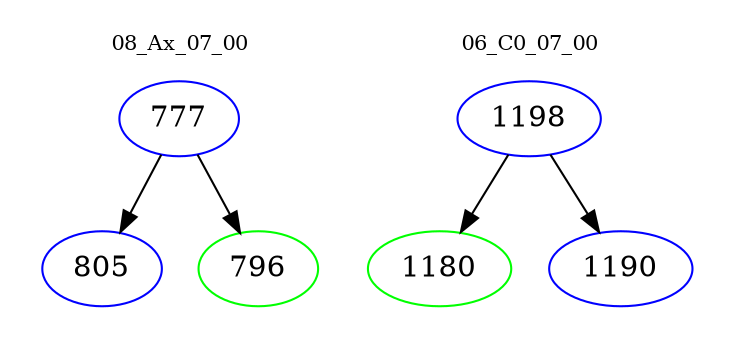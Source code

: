 digraph{
subgraph cluster_0 {
color = white
label = "08_Ax_07_00";
fontsize=10;
T0_777 [label="777", color="blue"]
T0_777 -> T0_805 [color="black"]
T0_805 [label="805", color="blue"]
T0_777 -> T0_796 [color="black"]
T0_796 [label="796", color="green"]
}
subgraph cluster_1 {
color = white
label = "06_C0_07_00";
fontsize=10;
T1_1198 [label="1198", color="blue"]
T1_1198 -> T1_1180 [color="black"]
T1_1180 [label="1180", color="green"]
T1_1198 -> T1_1190 [color="black"]
T1_1190 [label="1190", color="blue"]
}
}
